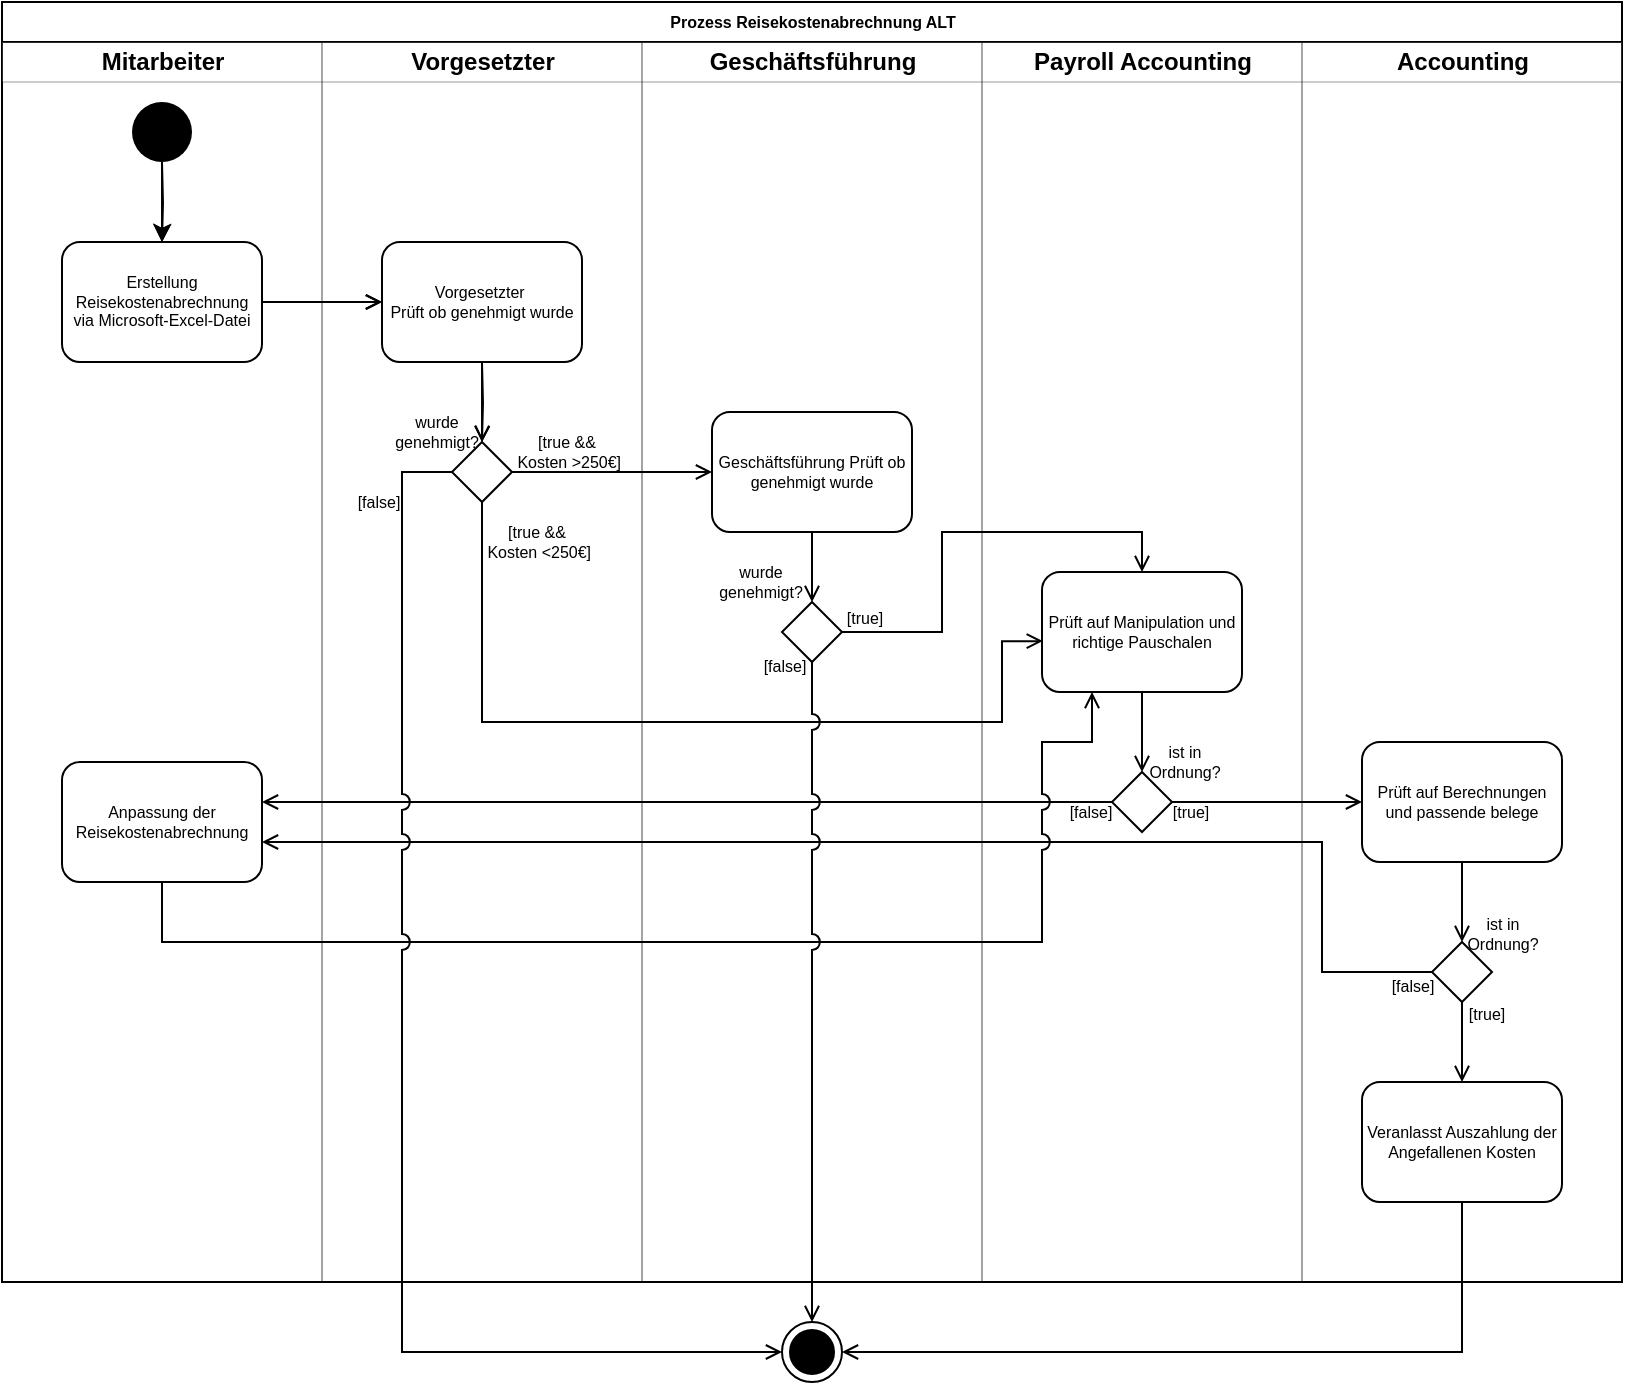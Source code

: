 <mxfile>
    <diagram name="Page-1" id="74e2e168-ea6b-b213-b513-2b3c1d86103e">
        <mxGraphModel dx="1475" dy="916" grid="0" gridSize="10" guides="1" tooltips="1" connect="1" arrows="1" fold="1" page="1" pageScale="1" pageWidth="1169" pageHeight="827" background="none" math="0" shadow="0">
            <root>
                <mxCell id="0"/>
                <mxCell id="1" parent="0"/>
                <mxCell id="77e6c97f196da883-1" value="Prozess Reisekostenabrechnung ALT" style="swimlane;html=1;childLayout=stackLayout;startSize=20;rounded=0;shadow=0;labelBackgroundColor=none;strokeWidth=1;fontFamily=Arial;fontSize=8;align=center;" parent="1" vertex="1">
                    <mxGeometry x="180" y="69" width="810" height="640" as="geometry"/>
                </mxCell>
                <mxCell id="77e6c97f196da883-2" value="Mitarbeiter" style="swimlane;html=1;startSize=20;opacity=20;labelBackgroundColor=none;fontFamily=Arial;" parent="77e6c97f196da883-1" vertex="1">
                    <mxGeometry y="20" width="160" height="620" as="geometry"/>
                </mxCell>
                <mxCell id="77e6c97f196da883-8" value="Erstellung Reisekostenabrechnung via Microsoft-Excel-Datei" style="rounded=1;whiteSpace=wrap;html=1;shadow=0;labelBackgroundColor=none;strokeWidth=1;fontFamily=Arial;fontSize=8;align=center;" parent="77e6c97f196da883-2" vertex="1">
                    <mxGeometry x="30" y="100" width="100" height="60" as="geometry"/>
                </mxCell>
                <mxCell id="UOhaXWKnbidm3IS1rfFW-2" value="" style="edgeStyle=orthogonalEdgeStyle;rounded=0;orthogonalLoop=1;jettySize=auto;html=1;labelBackgroundColor=none;fontFamily=Arial;" parent="77e6c97f196da883-2" source="UOhaXWKnbidm3IS1rfFW-8" target="77e6c97f196da883-8" edge="1">
                    <mxGeometry relative="1" as="geometry">
                        <mxPoint x="80" y="60" as="sourcePoint"/>
                    </mxGeometry>
                </mxCell>
                <mxCell id="UOhaXWKnbidm3IS1rfFW-8" value="" style="ellipse;fillColor=#000000;strokeColor=none;labelBackgroundColor=none;fontFamily=Arial;" parent="77e6c97f196da883-2" vertex="1">
                    <mxGeometry x="65" y="30" width="30" height="30" as="geometry"/>
                </mxCell>
                <mxCell id="UOhaXWKnbidm3IS1rfFW-67" value="Anpassung der Reisekostenabrechnung" style="rounded=1;whiteSpace=wrap;html=1;shadow=0;labelBackgroundColor=none;strokeWidth=1;fontFamily=Arial;fontSize=8;align=center;" parent="77e6c97f196da883-2" vertex="1">
                    <mxGeometry x="30" y="360" width="100" height="60" as="geometry"/>
                </mxCell>
                <mxCell id="107ba76e4e335f99-1" style="edgeStyle=orthogonalEdgeStyle;rounded=1;html=1;labelBackgroundColor=none;startArrow=none;startFill=0;startSize=5;endArrow=classicThin;endFill=1;endSize=5;jettySize=auto;orthogonalLoop=1;strokeWidth=1;fontFamily=Verdana;fontSize=8" parent="77e6c97f196da883-1" edge="1">
                    <mxGeometry relative="1" as="geometry">
                        <mxPoint x="670" y="450" as="targetPoint"/>
                    </mxGeometry>
                </mxCell>
                <mxCell id="77e6c97f196da883-3" value="Vorgesetzter" style="swimlane;html=1;startSize=20;opacity=20;labelBackgroundColor=none;fontFamily=Arial;" parent="77e6c97f196da883-1" vertex="1">
                    <mxGeometry x="160" y="20" width="160" height="620" as="geometry"/>
                </mxCell>
                <mxCell id="UOhaXWKnbidm3IS1rfFW-31" style="edgeStyle=orthogonalEdgeStyle;rounded=0;orthogonalLoop=1;jettySize=auto;html=1;fontSize=8;endArrow=open;endFill=0;labelBackgroundColor=none;fontFamily=Arial;" parent="77e6c97f196da883-3" source="77e6c97f196da883-11" target="UOhaXWKnbidm3IS1rfFW-11" edge="1">
                    <mxGeometry relative="1" as="geometry"/>
                </mxCell>
                <mxCell id="77e6c97f196da883-11" value="Vorgesetzter&amp;nbsp;&lt;br&gt;Prüft ob genehmigt wurde" style="rounded=1;whiteSpace=wrap;html=1;shadow=0;labelBackgroundColor=none;strokeWidth=1;fontFamily=Arial;fontSize=8;align=center;" parent="77e6c97f196da883-3" vertex="1">
                    <mxGeometry x="30" y="100" width="100" height="60" as="geometry"/>
                </mxCell>
                <mxCell id="UOhaXWKnbidm3IS1rfFW-11" value="" style="rhombus;labelBackgroundColor=none;fontFamily=Arial;" parent="77e6c97f196da883-3" vertex="1">
                    <mxGeometry x="65" y="200" width="30" height="30" as="geometry"/>
                </mxCell>
                <mxCell id="UOhaXWKnbidm3IS1rfFW-52" value="&lt;font style=&quot;font-size: 8px; line-height: 0.7;&quot;&gt;wurde&lt;br style=&quot;font-size: 8px;&quot;&gt;genehmigt?&lt;/font&gt;" style="text;html=1;align=center;verticalAlign=middle;resizable=0;points=[];autosize=1;strokeColor=none;fillColor=none;fontSize=8;spacing=1;labelBackgroundColor=none;fontFamily=Arial;" parent="77e6c97f196da883-3" vertex="1">
                    <mxGeometry x="28" y="180" width="58" height="29" as="geometry"/>
                </mxCell>
                <mxCell id="77e6c97f196da883-4" value="Geschäftsführung" style="swimlane;html=1;startSize=20;opacity=20;labelBackgroundColor=none;fontFamily=Arial;" parent="77e6c97f196da883-1" vertex="1">
                    <mxGeometry x="320" y="20" width="170" height="620" as="geometry"/>
                </mxCell>
                <mxCell id="77e6c97f196da883-29" style="edgeStyle=orthogonalEdgeStyle;rounded=1;html=1;labelBackgroundColor=none;startArrow=none;startFill=0;startSize=5;endArrow=classicThin;endFill=1;endSize=5;jettySize=auto;orthogonalLoop=1;strokeWidth=1;fontFamily=Verdana;fontSize=8" parent="77e6c97f196da883-4" edge="1">
                    <mxGeometry relative="1" as="geometry">
                        <mxPoint x="80" y="240" as="targetPoint"/>
                    </mxGeometry>
                </mxCell>
                <mxCell id="UOhaXWKnbidm3IS1rfFW-36" style="edgeStyle=orthogonalEdgeStyle;rounded=0;orthogonalLoop=1;jettySize=auto;html=1;fontSize=8;endArrow=open;endFill=0;jumpStyle=arc;jumpSize=8;labelBackgroundColor=none;fontFamily=Arial;" parent="77e6c97f196da883-4" source="UOhaXWKnbidm3IS1rfFW-9" target="UOhaXWKnbidm3IS1rfFW-35" edge="1">
                    <mxGeometry relative="1" as="geometry"/>
                </mxCell>
                <mxCell id="UOhaXWKnbidm3IS1rfFW-9" value="Geschäftsführung Prüft ob genehmigt wurde" style="rounded=1;whiteSpace=wrap;html=1;shadow=0;labelBackgroundColor=none;strokeWidth=1;fontFamily=Arial;fontSize=8;align=center;" parent="77e6c97f196da883-4" vertex="1">
                    <mxGeometry x="35" y="185" width="100" height="60" as="geometry"/>
                </mxCell>
                <mxCell id="UOhaXWKnbidm3IS1rfFW-35" value="" style="rhombus;labelBackgroundColor=none;fontFamily=Arial;" parent="77e6c97f196da883-4" vertex="1">
                    <mxGeometry x="70" y="280" width="30" height="30" as="geometry"/>
                </mxCell>
                <mxCell id="UOhaXWKnbidm3IS1rfFW-44" value="&lt;font style=&quot;font-size: 8px; line-height: 0.7;&quot;&gt;wurde&lt;br style=&quot;font-size: 8px;&quot;&gt;genehmigt?&lt;/font&gt;" style="text;html=1;align=center;verticalAlign=middle;resizable=0;points=[];autosize=1;strokeColor=none;fillColor=none;fontSize=8;spacing=1;labelBackgroundColor=none;fontFamily=Arial;" parent="77e6c97f196da883-4" vertex="1">
                    <mxGeometry x="30" y="255" width="58" height="29" as="geometry"/>
                </mxCell>
                <mxCell id="77e6c97f196da883-5" value="Payroll Accounting" style="swimlane;html=1;startSize=20;opacity=20;labelBackgroundColor=none;fontFamily=Arial;" parent="77e6c97f196da883-1" vertex="1">
                    <mxGeometry x="490" y="20" width="160" height="620" as="geometry"/>
                </mxCell>
                <mxCell id="77e6c97f196da883-34" style="edgeStyle=orthogonalEdgeStyle;rounded=1;html=1;labelBackgroundColor=none;startArrow=none;startFill=0;startSize=5;endArrow=classicThin;endFill=1;endSize=5;jettySize=auto;orthogonalLoop=1;strokeColor=#000000;strokeWidth=1;fontFamily=Verdana;fontSize=8;fontColor=#000000;" parent="77e6c97f196da883-5" edge="1">
                    <mxGeometry relative="1" as="geometry">
                        <mxPoint x="80" y="320" as="targetPoint"/>
                    </mxGeometry>
                </mxCell>
                <mxCell id="77e6c97f196da883-35" style="edgeStyle=orthogonalEdgeStyle;rounded=1;html=1;labelBackgroundColor=none;startArrow=none;startFill=0;startSize=5;endArrow=classicThin;endFill=1;endSize=5;jettySize=auto;orthogonalLoop=1;strokeWidth=1;fontFamily=Verdana;fontSize=8" parent="77e6c97f196da883-5" edge="1">
                    <mxGeometry relative="1" as="geometry">
                        <mxPoint x="80" y="400" as="targetPoint"/>
                    </mxGeometry>
                </mxCell>
                <mxCell id="UOhaXWKnbidm3IS1rfFW-62" style="edgeStyle=orthogonalEdgeStyle;rounded=0;sketch=0;jumpStyle=arc;jumpSize=8;orthogonalLoop=1;jettySize=auto;html=1;shadow=0;labelBackgroundColor=none;labelBorderColor=none;strokeColor=default;strokeWidth=1;fontSize=8;endArrow=open;endFill=0;fontFamily=Arial;" parent="77e6c97f196da883-5" source="UOhaXWKnbidm3IS1rfFW-16" target="UOhaXWKnbidm3IS1rfFW-53" edge="1">
                    <mxGeometry relative="1" as="geometry"/>
                </mxCell>
                <mxCell id="UOhaXWKnbidm3IS1rfFW-16" value="Prüft auf Manipulation und richtige Pauschalen" style="rounded=1;whiteSpace=wrap;html=1;shadow=0;labelBackgroundColor=none;strokeWidth=1;fontFamily=Arial;fontSize=8;align=center;" parent="77e6c97f196da883-5" vertex="1">
                    <mxGeometry x="30" y="265" width="100" height="60" as="geometry"/>
                </mxCell>
                <mxCell id="UOhaXWKnbidm3IS1rfFW-53" value="" style="rhombus;labelBackgroundColor=none;fontFamily=Arial;" parent="77e6c97f196da883-5" vertex="1">
                    <mxGeometry x="65" y="365" width="30" height="30" as="geometry"/>
                </mxCell>
                <mxCell id="UOhaXWKnbidm3IS1rfFW-65" value="&lt;font&gt;ist in&lt;br&gt;Ordnung?&lt;/font&gt;" style="text;html=1;align=center;verticalAlign=middle;resizable=0;points=[];autosize=1;strokeColor=none;fillColor=none;fontSize=8;spacing=1;labelBackgroundColor=none;fontFamily=Arial;" parent="77e6c97f196da883-5" vertex="1">
                    <mxGeometry x="75" y="345" width="52" height="29" as="geometry"/>
                </mxCell>
                <mxCell id="77e6c97f196da883-6" value="Accounting" style="swimlane;html=1;startSize=20;opacity=20;labelBackgroundColor=none;fontFamily=Arial;" parent="77e6c97f196da883-1" vertex="1">
                    <mxGeometry x="650" y="20" width="160" height="620" as="geometry"/>
                </mxCell>
                <mxCell id="77e6c97f196da883-37" style="edgeStyle=orthogonalEdgeStyle;rounded=1;html=1;labelBackgroundColor=none;startArrow=none;startFill=0;startSize=5;endArrow=classicThin;endFill=1;endSize=5;jettySize=auto;orthogonalLoop=1;strokeWidth=1;fontFamily=Verdana;fontSize=8" parent="77e6c97f196da883-6" edge="1">
                    <mxGeometry relative="1" as="geometry">
                        <mxPoint x="80" y="480" as="targetPoint"/>
                    </mxGeometry>
                </mxCell>
                <mxCell id="77e6c97f196da883-38" style="edgeStyle=orthogonalEdgeStyle;rounded=1;html=1;labelBackgroundColor=none;startArrow=none;startFill=0;startSize=5;endArrow=classicThin;endFill=1;endSize=5;jettySize=auto;orthogonalLoop=1;strokeWidth=1;fontFamily=Verdana;fontSize=8" parent="77e6c97f196da883-6" edge="1">
                    <mxGeometry relative="1" as="geometry">
                        <mxPoint x="80" y="560" as="targetPoint"/>
                    </mxGeometry>
                </mxCell>
                <mxCell id="UOhaXWKnbidm3IS1rfFW-72" style="edgeStyle=orthogonalEdgeStyle;rounded=0;sketch=0;jumpStyle=arc;jumpSize=8;orthogonalLoop=1;jettySize=auto;html=1;shadow=0;labelBackgroundColor=none;labelBorderColor=none;strokeColor=default;strokeWidth=1;fontSize=8;endArrow=open;endFill=0;fontFamily=Arial;" parent="77e6c97f196da883-6" source="UOhaXWKnbidm3IS1rfFW-55" target="UOhaXWKnbidm3IS1rfFW-71" edge="1">
                    <mxGeometry relative="1" as="geometry"/>
                </mxCell>
                <mxCell id="UOhaXWKnbidm3IS1rfFW-55" value="Prüft auf Berechnungen und passende belege" style="rounded=1;whiteSpace=wrap;html=1;shadow=0;labelBackgroundColor=none;strokeWidth=1;fontFamily=Arial;fontSize=8;align=center;" parent="77e6c97f196da883-6" vertex="1">
                    <mxGeometry x="30" y="350" width="100" height="60" as="geometry"/>
                </mxCell>
                <mxCell id="UOhaXWKnbidm3IS1rfFW-77" value="[true]" style="edgeStyle=orthogonalEdgeStyle;rounded=0;sketch=0;jumpStyle=arc;jumpSize=8;orthogonalLoop=1;jettySize=auto;html=1;shadow=0;labelBackgroundColor=none;labelBorderColor=none;strokeColor=default;strokeWidth=1;fontSize=8;endArrow=open;endFill=0;fontFamily=Arial;" parent="77e6c97f196da883-6" source="UOhaXWKnbidm3IS1rfFW-71" target="UOhaXWKnbidm3IS1rfFW-76" edge="1">
                    <mxGeometry x="-0.7" y="12" relative="1" as="geometry">
                        <mxPoint as="offset"/>
                    </mxGeometry>
                </mxCell>
                <mxCell id="UOhaXWKnbidm3IS1rfFW-71" value="" style="rhombus;labelBackgroundColor=none;fontFamily=Arial;" parent="77e6c97f196da883-6" vertex="1">
                    <mxGeometry x="65" y="450" width="30" height="30" as="geometry"/>
                </mxCell>
                <mxCell id="UOhaXWKnbidm3IS1rfFW-73" value="&lt;font&gt;ist in&lt;br&gt;Ordnung?&lt;/font&gt;" style="text;html=1;align=center;verticalAlign=middle;resizable=0;points=[];autosize=1;strokeColor=none;fillColor=none;fontSize=8;spacing=1;labelBackgroundColor=none;fontFamily=Arial;" parent="77e6c97f196da883-6" vertex="1">
                    <mxGeometry x="74" y="431" width="52" height="29" as="geometry"/>
                </mxCell>
                <mxCell id="UOhaXWKnbidm3IS1rfFW-76" value="Veranlasst Auszahlung der Angefallenen Kosten" style="rounded=1;whiteSpace=wrap;html=1;shadow=0;labelBackgroundColor=none;strokeWidth=1;fontFamily=Arial;fontSize=8;align=center;" parent="77e6c97f196da883-6" vertex="1">
                    <mxGeometry x="30" y="520" width="100" height="60" as="geometry"/>
                </mxCell>
                <mxCell id="UOhaXWKnbidm3IS1rfFW-30" style="edgeStyle=orthogonalEdgeStyle;rounded=0;orthogonalLoop=1;jettySize=auto;html=1;fontSize=8;endArrow=open;endFill=0;labelBackgroundColor=none;fontFamily=Arial;" parent="77e6c97f196da883-1" source="77e6c97f196da883-8" target="77e6c97f196da883-11" edge="1">
                    <mxGeometry relative="1" as="geometry"/>
                </mxCell>
                <mxCell id="UOhaXWKnbidm3IS1rfFW-33" style="edgeStyle=orthogonalEdgeStyle;rounded=0;orthogonalLoop=1;jettySize=auto;html=1;fontSize=8;endArrow=open;endFill=0;jumpStyle=arc;jumpSize=8;labelBackgroundColor=none;fontFamily=Arial;" parent="77e6c97f196da883-1" source="UOhaXWKnbidm3IS1rfFW-11" target="UOhaXWKnbidm3IS1rfFW-9" edge="1">
                    <mxGeometry relative="1" as="geometry"/>
                </mxCell>
                <mxCell id="UOhaXWKnbidm3IS1rfFW-34" value="[true &amp;amp;&amp;amp;&lt;br&gt;&amp;nbsp;Kosten &amp;gt;250€]" style="edgeLabel;html=1;align=center;verticalAlign=middle;resizable=0;points=[];fontSize=8;labelBackgroundColor=none;fontFamily=Arial;" parent="UOhaXWKnbidm3IS1rfFW-33" vertex="1" connectable="0">
                    <mxGeometry x="-0.671" relative="1" as="geometry">
                        <mxPoint x="10" y="-10" as="offset"/>
                    </mxGeometry>
                </mxCell>
                <mxCell id="UOhaXWKnbidm3IS1rfFW-42" style="edgeStyle=orthogonalEdgeStyle;rounded=0;orthogonalLoop=1;jettySize=auto;html=1;fontSize=8;endArrow=open;endFill=0;entryX=0.5;entryY=0;entryDx=0;entryDy=0;jumpStyle=arc;jumpSize=8;labelBackgroundColor=none;fontFamily=Arial;" parent="77e6c97f196da883-1" source="UOhaXWKnbidm3IS1rfFW-35" target="UOhaXWKnbidm3IS1rfFW-16" edge="1">
                    <mxGeometry relative="1" as="geometry">
                        <Array as="points">
                            <mxPoint x="470" y="315"/>
                            <mxPoint x="470" y="265"/>
                            <mxPoint x="570" y="265"/>
                        </Array>
                    </mxGeometry>
                </mxCell>
                <mxCell id="UOhaXWKnbidm3IS1rfFW-43" value="[true]" style="edgeLabel;html=1;align=center;verticalAlign=middle;resizable=0;points=[];fontSize=8;labelBackgroundColor=none;fontFamily=Arial;" parent="UOhaXWKnbidm3IS1rfFW-42" vertex="1" connectable="0">
                    <mxGeometry x="0.217" relative="1" as="geometry">
                        <mxPoint x="-73" y="43" as="offset"/>
                    </mxGeometry>
                </mxCell>
                <mxCell id="UOhaXWKnbidm3IS1rfFW-58" value="&lt;span style=&quot;color: rgb(0, 0, 0); font-size: 8px; font-style: normal; font-variant-ligatures: normal; font-variant-caps: normal; font-weight: 400; letter-spacing: normal; orphans: 2; text-align: center; text-indent: 0px; text-transform: none; widows: 2; word-spacing: 0px; -webkit-text-stroke-width: 0px; text-decoration-thickness: initial; text-decoration-style: initial; text-decoration-color: initial; float: none; display: inline !important;&quot;&gt;[true &amp;amp;&amp;amp;&lt;/span&gt;&lt;br style=&quot;color: rgb(0, 0, 0); font-size: 8px; font-style: normal; font-variant-ligatures: normal; font-variant-caps: normal; font-weight: 400; letter-spacing: normal; orphans: 2; text-align: center; text-indent: 0px; text-transform: none; widows: 2; word-spacing: 0px; -webkit-text-stroke-width: 0px; text-decoration-thickness: initial; text-decoration-style: initial; text-decoration-color: initial;&quot;&gt;&lt;span style=&quot;color: rgb(0, 0, 0); font-size: 8px; font-style: normal; font-variant-ligatures: normal; font-variant-caps: normal; font-weight: 400; letter-spacing: normal; orphans: 2; text-align: center; text-indent: 0px; text-transform: none; widows: 2; word-spacing: 0px; -webkit-text-stroke-width: 0px; text-decoration-thickness: initial; text-decoration-style: initial; text-decoration-color: initial; float: none; display: inline !important;&quot;&gt;&amp;nbsp;Kosten &amp;lt;250€]&lt;/span&gt;" style="edgeStyle=orthogonalEdgeStyle;rounded=0;sketch=0;jumpStyle=arc;jumpSize=8;orthogonalLoop=1;jettySize=auto;html=1;shadow=0;labelBackgroundColor=none;labelBorderColor=none;strokeColor=default;strokeWidth=1;fontSize=8;endArrow=open;endFill=0;entryX=0.004;entryY=0.576;entryDx=0;entryDy=0;entryPerimeter=0;fontFamily=Arial;" parent="77e6c97f196da883-1" edge="1">
                    <mxGeometry x="-0.907" y="27" relative="1" as="geometry">
                        <mxPoint x="240" y="250" as="sourcePoint"/>
                        <mxPoint x="520.4" y="319.56" as="targetPoint"/>
                        <Array as="points">
                            <mxPoint x="240" y="360"/>
                            <mxPoint x="500" y="360"/>
                            <mxPoint x="500" y="320"/>
                        </Array>
                        <mxPoint as="offset"/>
                    </mxGeometry>
                </mxCell>
                <mxCell id="UOhaXWKnbidm3IS1rfFW-63" style="edgeStyle=orthogonalEdgeStyle;rounded=0;sketch=0;jumpStyle=arc;jumpSize=8;orthogonalLoop=1;jettySize=auto;html=1;shadow=0;labelBackgroundColor=none;labelBorderColor=none;strokeColor=default;strokeWidth=1;fontSize=8;endArrow=open;endFill=0;fontFamily=Arial;" parent="77e6c97f196da883-1" source="UOhaXWKnbidm3IS1rfFW-53" target="UOhaXWKnbidm3IS1rfFW-55" edge="1">
                    <mxGeometry relative="1" as="geometry"/>
                </mxCell>
                <mxCell id="UOhaXWKnbidm3IS1rfFW-64" value="[true]" style="edgeLabel;html=1;align=center;verticalAlign=middle;resizable=0;points=[];fontSize=8;labelBackgroundColor=none;fontFamily=Arial;" parent="UOhaXWKnbidm3IS1rfFW-63" vertex="1" connectable="0">
                    <mxGeometry x="-0.267" relative="1" as="geometry">
                        <mxPoint x="-26" y="5" as="offset"/>
                    </mxGeometry>
                </mxCell>
                <mxCell id="UOhaXWKnbidm3IS1rfFW-69" style="edgeStyle=orthogonalEdgeStyle;rounded=0;sketch=0;jumpStyle=arc;jumpSize=8;orthogonalLoop=1;jettySize=auto;html=1;shadow=0;labelBackgroundColor=none;labelBorderColor=none;strokeColor=default;strokeWidth=1;fontSize=8;endArrow=open;endFill=0;fontFamily=Arial;" parent="77e6c97f196da883-1" source="UOhaXWKnbidm3IS1rfFW-53" target="UOhaXWKnbidm3IS1rfFW-67" edge="1">
                    <mxGeometry relative="1" as="geometry">
                        <Array as="points">
                            <mxPoint x="240" y="400"/>
                            <mxPoint x="240" y="400"/>
                        </Array>
                    </mxGeometry>
                </mxCell>
                <mxCell id="UOhaXWKnbidm3IS1rfFW-70" value="[false]" style="edgeLabel;html=1;align=center;verticalAlign=middle;resizable=0;points=[];fontSize=8;labelBackgroundColor=none;fontFamily=Arial;" parent="UOhaXWKnbidm3IS1rfFW-69" vertex="1" connectable="0">
                    <mxGeometry x="-0.847" y="1" relative="1" as="geometry">
                        <mxPoint x="21" y="4" as="offset"/>
                    </mxGeometry>
                </mxCell>
                <mxCell id="UOhaXWKnbidm3IS1rfFW-74" style="edgeStyle=orthogonalEdgeStyle;rounded=0;sketch=0;jumpStyle=arc;jumpSize=8;orthogonalLoop=1;jettySize=auto;html=1;shadow=0;labelBackgroundColor=none;labelBorderColor=none;strokeColor=default;strokeWidth=1;fontSize=8;endArrow=open;endFill=0;fontFamily=Arial;" parent="77e6c97f196da883-1" source="UOhaXWKnbidm3IS1rfFW-71" target="UOhaXWKnbidm3IS1rfFW-67" edge="1">
                    <mxGeometry relative="1" as="geometry">
                        <Array as="points">
                            <mxPoint x="660" y="485"/>
                            <mxPoint x="660" y="420"/>
                        </Array>
                    </mxGeometry>
                </mxCell>
                <mxCell id="UOhaXWKnbidm3IS1rfFW-75" value="[false]" style="edgeLabel;html=1;align=center;verticalAlign=middle;resizable=0;points=[];fontSize=8;labelBackgroundColor=none;fontFamily=Arial;" parent="UOhaXWKnbidm3IS1rfFW-74" vertex="1" connectable="0">
                    <mxGeometry x="-0.937" y="1" relative="1" as="geometry">
                        <mxPoint x="10" y="6" as="offset"/>
                    </mxGeometry>
                </mxCell>
                <mxCell id="UOhaXWKnbidm3IS1rfFW-81" style="edgeStyle=orthogonalEdgeStyle;rounded=0;sketch=0;jumpStyle=arc;jumpSize=8;orthogonalLoop=1;jettySize=auto;html=1;shadow=0;labelBackgroundColor=none;labelBorderColor=none;strokeColor=default;strokeWidth=1;fontSize=8;endArrow=open;endFill=0;entryX=0.25;entryY=1;entryDx=0;entryDy=0;fontFamily=Arial;" parent="77e6c97f196da883-1" source="UOhaXWKnbidm3IS1rfFW-67" target="UOhaXWKnbidm3IS1rfFW-16" edge="1">
                    <mxGeometry relative="1" as="geometry">
                        <mxPoint x="540" y="370" as="targetPoint"/>
                        <Array as="points">
                            <mxPoint x="80" y="470"/>
                            <mxPoint x="520" y="470"/>
                            <mxPoint x="520" y="370"/>
                            <mxPoint x="545" y="370"/>
                        </Array>
                    </mxGeometry>
                </mxCell>
                <mxCell id="UOhaXWKnbidm3IS1rfFW-40" style="edgeStyle=orthogonalEdgeStyle;rounded=0;orthogonalLoop=1;jettySize=auto;html=1;fontSize=8;endArrow=open;endFill=0;jumpStyle=arc;jumpSize=8;labelBackgroundColor=none;fontFamily=Arial;" parent="1" source="UOhaXWKnbidm3IS1rfFW-11" target="UOhaXWKnbidm3IS1rfFW-45" edge="1">
                    <mxGeometry relative="1" as="geometry">
                        <mxPoint x="370" y="304.0" as="targetPoint"/>
                        <Array as="points">
                            <mxPoint x="380" y="304"/>
                            <mxPoint x="380" y="744"/>
                        </Array>
                    </mxGeometry>
                </mxCell>
                <mxCell id="UOhaXWKnbidm3IS1rfFW-41" value="[false]" style="edgeLabel;html=1;align=center;verticalAlign=middle;resizable=0;points=[];fontSize=8;labelBackgroundColor=none;fontFamily=Arial;" parent="UOhaXWKnbidm3IS1rfFW-40" vertex="1" connectable="0">
                    <mxGeometry x="-0.406" relative="1" as="geometry">
                        <mxPoint x="-12" y="-155" as="offset"/>
                    </mxGeometry>
                </mxCell>
                <mxCell id="UOhaXWKnbidm3IS1rfFW-45" value="" style="ellipse;html=1;shape=endState;fillColor=strokeColor;fontSize=8;labelBackgroundColor=none;fontFamily=Arial;" parent="1" vertex="1">
                    <mxGeometry x="570" y="729" width="30" height="30" as="geometry"/>
                </mxCell>
                <mxCell id="UOhaXWKnbidm3IS1rfFW-46" style="edgeStyle=orthogonalEdgeStyle;rounded=0;orthogonalLoop=1;jettySize=auto;html=1;fontSize=8;endArrow=open;endFill=0;jumpStyle=arc;jumpSize=8;labelBackgroundColor=none;fontFamily=Arial;" parent="1" source="UOhaXWKnbidm3IS1rfFW-35" target="UOhaXWKnbidm3IS1rfFW-45" edge="1">
                    <mxGeometry relative="1" as="geometry"/>
                </mxCell>
                <mxCell id="UOhaXWKnbidm3IS1rfFW-47" value="[false]" style="edgeLabel;html=1;align=center;verticalAlign=middle;resizable=0;points=[];fontSize=8;labelBackgroundColor=none;fontFamily=Arial;" parent="UOhaXWKnbidm3IS1rfFW-46" vertex="1" connectable="0">
                    <mxGeometry x="-0.827" relative="1" as="geometry">
                        <mxPoint x="-14" y="-27" as="offset"/>
                    </mxGeometry>
                </mxCell>
                <mxCell id="UOhaXWKnbidm3IS1rfFW-59" value="" style="edgeStyle=orthogonalEdgeStyle;rounded=0;orthogonalLoop=1;jettySize=auto;html=1;jumpStyle=arc;jumpSize=8;labelBackgroundColor=none;fontFamily=Arial;" parent="1" edge="1">
                    <mxGeometry relative="1" as="geometry">
                        <mxPoint x="260" y="149" as="sourcePoint"/>
                        <mxPoint x="260" y="189" as="targetPoint"/>
                    </mxGeometry>
                </mxCell>
                <mxCell id="UOhaXWKnbidm3IS1rfFW-60" style="edgeStyle=orthogonalEdgeStyle;rounded=0;orthogonalLoop=1;jettySize=auto;html=1;fontSize=8;endArrow=open;endFill=0;jumpStyle=arc;jumpSize=8;labelBackgroundColor=none;fontFamily=Arial;" parent="1" edge="1">
                    <mxGeometry relative="1" as="geometry">
                        <mxPoint x="310" y="219" as="sourcePoint"/>
                        <mxPoint x="370" y="219" as="targetPoint"/>
                    </mxGeometry>
                </mxCell>
                <mxCell id="UOhaXWKnbidm3IS1rfFW-61" style="edgeStyle=orthogonalEdgeStyle;rounded=0;orthogonalLoop=1;jettySize=auto;html=1;fontSize=8;endArrow=open;endFill=0;jumpStyle=arc;jumpSize=8;labelBackgroundColor=none;fontFamily=Arial;" parent="1" edge="1">
                    <mxGeometry relative="1" as="geometry">
                        <mxPoint x="420" y="249" as="sourcePoint"/>
                        <mxPoint x="420" y="289" as="targetPoint"/>
                    </mxGeometry>
                </mxCell>
                <mxCell id="UOhaXWKnbidm3IS1rfFW-86" style="edgeStyle=orthogonalEdgeStyle;rounded=0;sketch=0;jumpStyle=arc;jumpSize=8;orthogonalLoop=1;jettySize=auto;html=1;shadow=0;labelBackgroundColor=none;labelBorderColor=none;strokeColor=default;strokeWidth=1;fontSize=8;endArrow=open;endFill=0;fontFamily=Arial;" parent="1" source="UOhaXWKnbidm3IS1rfFW-76" target="UOhaXWKnbidm3IS1rfFW-45" edge="1">
                    <mxGeometry relative="1" as="geometry">
                        <Array as="points">
                            <mxPoint x="910" y="744"/>
                        </Array>
                    </mxGeometry>
                </mxCell>
            </root>
        </mxGraphModel>
    </diagram>
</mxfile>